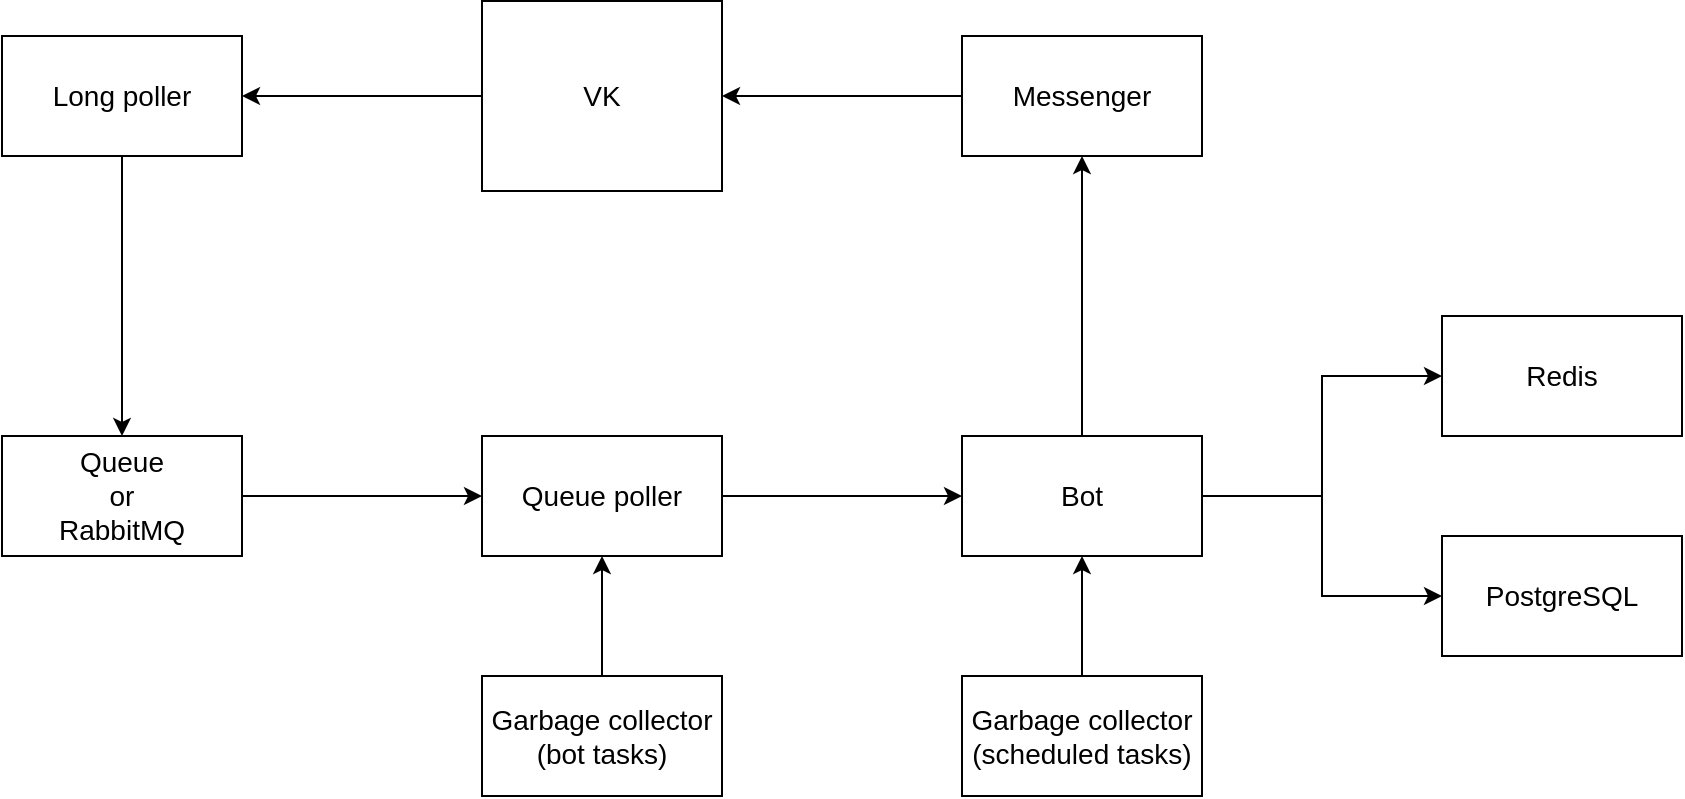 <mxfile version="16.5.1" type="device" pages="2"><diagram name="Structure" id="9f46799a-70d6-7492-0946-bef42562c5a5"><mxGraphModel dx="1278" dy="641" grid="1" gridSize="10" guides="1" tooltips="1" connect="1" arrows="1" fold="1" page="1" pageScale="1" pageWidth="1100" pageHeight="850" background="none" math="0" shadow="0"><root><mxCell id="0"/><mxCell id="1" parent="0"/><mxCell id="m2XCbDaPFaxEyh6959c4-4" style="edgeStyle=orthogonalEdgeStyle;rounded=0;orthogonalLoop=1;jettySize=auto;html=1;entryX=1;entryY=0.5;entryDx=0;entryDy=0;fontSize=14;" edge="1" parent="1" source="CohxPqFLS439aCO5EDW_-1" target="QYRbD1J_m8A1wMahFm_W-2"><mxGeometry relative="1" as="geometry"/></mxCell><mxCell id="CohxPqFLS439aCO5EDW_-1" value="&lt;font style=&quot;font-size: 14px&quot;&gt;VK&lt;/font&gt;" style="rounded=0;whiteSpace=wrap;html=1;" parent="1" vertex="1"><mxGeometry x="280" y="22.5" width="120" height="95" as="geometry"/></mxCell><mxCell id="m2XCbDaPFaxEyh6959c4-2" style="edgeStyle=orthogonalEdgeStyle;rounded=0;orthogonalLoop=1;jettySize=auto;html=1;fontSize=14;" edge="1" parent="1" source="QYRbD1J_m8A1wMahFm_W-2" target="QYRbD1J_m8A1wMahFm_W-3"><mxGeometry relative="1" as="geometry"><Array as="points"><mxPoint x="100" y="300"/></Array></mxGeometry></mxCell><mxCell id="QYRbD1J_m8A1wMahFm_W-2" value="&lt;font style=&quot;font-size: 14px&quot;&gt;Long poller&lt;/font&gt;" style="rounded=0;whiteSpace=wrap;html=1;fontSize=14;" vertex="1" parent="1"><mxGeometry x="40" y="40" width="120" height="60" as="geometry"/></mxCell><mxCell id="m2XCbDaPFaxEyh6959c4-1" style="edgeStyle=orthogonalEdgeStyle;rounded=0;orthogonalLoop=1;jettySize=auto;html=1;entryX=0;entryY=0.5;entryDx=0;entryDy=0;fontSize=14;" edge="1" parent="1" source="QYRbD1J_m8A1wMahFm_W-3" target="QYRbD1J_m8A1wMahFm_W-4"><mxGeometry relative="1" as="geometry"/></mxCell><mxCell id="QYRbD1J_m8A1wMahFm_W-3" value="&lt;font style=&quot;font-size: 14px&quot;&gt;Queue&lt;br&gt;or&lt;br&gt;RabbitMQ&lt;/font&gt;&lt;span style=&quot;font-size: 12px&quot;&gt;&lt;br&gt;&lt;/span&gt;" style="rounded=0;whiteSpace=wrap;html=1;fontSize=14;" vertex="1" parent="1"><mxGeometry x="40" y="240" width="120" height="60" as="geometry"/></mxCell><mxCell id="QYRbD1J_m8A1wMahFm_W-15" style="edgeStyle=orthogonalEdgeStyle;rounded=0;orthogonalLoop=1;jettySize=auto;html=1;fontSize=12;" edge="1" parent="1" source="QYRbD1J_m8A1wMahFm_W-4" target="QYRbD1J_m8A1wMahFm_W-11"><mxGeometry relative="1" as="geometry"/></mxCell><mxCell id="QYRbD1J_m8A1wMahFm_W-4" value="&lt;font style=&quot;font-size: 14px&quot;&gt;Queue poller&lt;/font&gt;" style="rounded=0;whiteSpace=wrap;html=1;fontSize=14;" vertex="1" parent="1"><mxGeometry x="280" y="240" width="120" height="60" as="geometry"/></mxCell><mxCell id="QYRbD1J_m8A1wMahFm_W-25" style="edgeStyle=orthogonalEdgeStyle;rounded=0;orthogonalLoop=1;jettySize=auto;html=1;entryX=0.5;entryY=1;entryDx=0;entryDy=0;fontSize=14;" edge="1" parent="1" source="QYRbD1J_m8A1wMahFm_W-6" target="QYRbD1J_m8A1wMahFm_W-4"><mxGeometry relative="1" as="geometry"/></mxCell><mxCell id="QYRbD1J_m8A1wMahFm_W-6" value="&lt;font style=&quot;font-size: 14px&quot;&gt;Garbage collector&lt;br&gt;(bot tasks)&lt;/font&gt;" style="rounded=0;whiteSpace=wrap;html=1;fontSize=14;" vertex="1" parent="1"><mxGeometry x="280" y="360" width="120" height="60" as="geometry"/></mxCell><mxCell id="QYRbD1J_m8A1wMahFm_W-21" style="edgeStyle=orthogonalEdgeStyle;rounded=0;orthogonalLoop=1;jettySize=auto;html=1;entryX=0;entryY=0.5;entryDx=0;entryDy=0;fontSize=14;" edge="1" parent="1" source="QYRbD1J_m8A1wMahFm_W-11" target="QYRbD1J_m8A1wMahFm_W-20"><mxGeometry relative="1" as="geometry"/></mxCell><mxCell id="QYRbD1J_m8A1wMahFm_W-22" style="edgeStyle=orthogonalEdgeStyle;rounded=0;orthogonalLoop=1;jettySize=auto;html=1;fontSize=14;" edge="1" parent="1" source="QYRbD1J_m8A1wMahFm_W-11" target="QYRbD1J_m8A1wMahFm_W-19"><mxGeometry relative="1" as="geometry"/></mxCell><mxCell id="m2XCbDaPFaxEyh6959c4-3" style="edgeStyle=orthogonalEdgeStyle;rounded=0;orthogonalLoop=1;jettySize=auto;html=1;entryX=0.5;entryY=1;entryDx=0;entryDy=0;fontSize=14;" edge="1" parent="1" source="QYRbD1J_m8A1wMahFm_W-11" target="QYRbD1J_m8A1wMahFm_W-16"><mxGeometry relative="1" as="geometry"/></mxCell><mxCell id="QYRbD1J_m8A1wMahFm_W-11" value="Bot" style="rounded=0;whiteSpace=wrap;html=1;fontSize=14;" vertex="1" parent="1"><mxGeometry x="520" y="240" width="120" height="60" as="geometry"/></mxCell><mxCell id="QYRbD1J_m8A1wMahFm_W-26" style="edgeStyle=orthogonalEdgeStyle;rounded=0;orthogonalLoop=1;jettySize=auto;html=1;entryX=0.5;entryY=1;entryDx=0;entryDy=0;fontSize=14;" edge="1" parent="1" source="QYRbD1J_m8A1wMahFm_W-12" target="QYRbD1J_m8A1wMahFm_W-11"><mxGeometry relative="1" as="geometry"/></mxCell><mxCell id="QYRbD1J_m8A1wMahFm_W-12" value="&lt;font style=&quot;font-size: 14px&quot;&gt;Garbage collector&lt;br&gt;(scheduled tasks)&lt;/font&gt;" style="rounded=0;whiteSpace=wrap;html=1;fontSize=14;" vertex="1" parent="1"><mxGeometry x="520" y="360" width="120" height="60" as="geometry"/></mxCell><mxCell id="QYRbD1J_m8A1wMahFm_W-17" style="edgeStyle=orthogonalEdgeStyle;rounded=0;orthogonalLoop=1;jettySize=auto;html=1;entryX=1;entryY=0.5;entryDx=0;entryDy=0;fontSize=14;" edge="1" parent="1" source="QYRbD1J_m8A1wMahFm_W-16" target="CohxPqFLS439aCO5EDW_-1"><mxGeometry relative="1" as="geometry"/></mxCell><mxCell id="QYRbD1J_m8A1wMahFm_W-16" value="&lt;font style=&quot;font-size: 14px&quot;&gt;Messenger&lt;/font&gt;" style="rounded=0;whiteSpace=wrap;html=1;fontSize=12;" vertex="1" parent="1"><mxGeometry x="520" y="40" width="120" height="60" as="geometry"/></mxCell><mxCell id="QYRbD1J_m8A1wMahFm_W-19" value="&lt;font style=&quot;font-size: 14px&quot;&gt;Redis&lt;/font&gt;" style="rounded=0;whiteSpace=wrap;html=1;fontSize=14;" vertex="1" parent="1"><mxGeometry x="760" y="180" width="120" height="60" as="geometry"/></mxCell><mxCell id="QYRbD1J_m8A1wMahFm_W-20" value="PostgreSQL" style="rounded=0;whiteSpace=wrap;html=1;fontSize=14;" vertex="1" parent="1"><mxGeometry x="760" y="290" width="120" height="60" as="geometry"/></mxCell></root></mxGraphModel></diagram><diagram id="AYlRT53qRen1iX8ax-HP" name="Models"><mxGraphModel dx="1278" dy="641" grid="1" gridSize="10" guides="1" tooltips="1" connect="1" arrows="1" fold="1" page="1" pageScale="1" pageWidth="827" pageHeight="1169" math="0" shadow="0"><root><mxCell id="N9jnAewbBLLMJ5sv196B-0"/><mxCell id="N9jnAewbBLLMJ5sv196B-1" parent="N9jnAewbBLLMJ5sv196B-0"/><mxCell id="N9jnAewbBLLMJ5sv196B-2" value="Themes" style="swimlane;fontStyle=0;childLayout=stackLayout;horizontal=1;startSize=30;horizontalStack=0;resizeParent=1;resizeParentMax=0;resizeLast=0;collapsible=1;marginBottom=0;" parent="N9jnAewbBLLMJ5sv196B-1" vertex="1"><mxGeometry x="80" y="80" width="140" height="120" as="geometry"/></mxCell><mxCell id="N9jnAewbBLLMJ5sv196B-3" value="id" style="text;strokeColor=none;fillColor=none;align=left;verticalAlign=middle;spacingLeft=4;spacingRight=4;overflow=hidden;points=[[0,0.5],[1,0.5]];portConstraint=eastwest;rotatable=0;" parent="N9jnAewbBLLMJ5sv196B-2" vertex="1"><mxGeometry y="30" width="140" height="30" as="geometry"/></mxCell><mxCell id="N9jnAewbBLLMJ5sv196B-4" value="title" style="text;strokeColor=none;fillColor=none;align=left;verticalAlign=middle;spacingLeft=4;spacingRight=4;overflow=hidden;points=[[0,0.5],[1,0.5]];portConstraint=eastwest;rotatable=0;" parent="N9jnAewbBLLMJ5sv196B-2" vertex="1"><mxGeometry y="60" width="140" height="30" as="geometry"/></mxCell><mxCell id="QHnJpaseuD3mmpnVGi5O-4" value="created_at" style="text;strokeColor=none;fillColor=none;align=left;verticalAlign=middle;spacingLeft=4;spacingRight=4;overflow=hidden;points=[[0,0.5],[1,0.5]];portConstraint=eastwest;rotatable=0;" parent="N9jnAewbBLLMJ5sv196B-2" vertex="1"><mxGeometry y="90" width="140" height="30" as="geometry"/></mxCell><mxCell id="QHnJpaseuD3mmpnVGi5O-5" value="Questions" style="swimlane;fontStyle=0;childLayout=stackLayout;horizontal=1;startSize=30;horizontalStack=0;resizeParent=1;resizeParentMax=0;resizeLast=0;collapsible=1;marginBottom=0;" parent="N9jnAewbBLLMJ5sv196B-1" vertex="1"><mxGeometry x="320" y="80" width="140" height="120" as="geometry"/></mxCell><mxCell id="QHnJpaseuD3mmpnVGi5O-6" value="id" style="text;strokeColor=none;fillColor=none;align=left;verticalAlign=middle;spacingLeft=4;spacingRight=4;overflow=hidden;points=[[0,0.5],[1,0.5]];portConstraint=eastwest;rotatable=0;" parent="QHnJpaseuD3mmpnVGi5O-5" vertex="1"><mxGeometry y="30" width="140" height="30" as="geometry"/></mxCell><mxCell id="QHnJpaseuD3mmpnVGi5O-15" value="theme_id" style="text;strokeColor=none;fillColor=none;align=left;verticalAlign=middle;spacingLeft=4;spacingRight=4;overflow=hidden;points=[[0,0.5],[1,0.5]];portConstraint=eastwest;rotatable=0;" parent="QHnJpaseuD3mmpnVGi5O-5" vertex="1"><mxGeometry y="60" width="140" height="30" as="geometry"/></mxCell><mxCell id="QHnJpaseuD3mmpnVGi5O-7" value="title" style="text;strokeColor=none;fillColor=none;align=left;verticalAlign=middle;spacingLeft=4;spacingRight=4;overflow=hidden;points=[[0,0.5],[1,0.5]];portConstraint=eastwest;rotatable=0;" parent="QHnJpaseuD3mmpnVGi5O-5" vertex="1"><mxGeometry y="90" width="140" height="30" as="geometry"/></mxCell><mxCell id="QHnJpaseuD3mmpnVGi5O-10" value="Answers" style="swimlane;fontStyle=0;childLayout=stackLayout;horizontal=1;startSize=30;horizontalStack=0;resizeParent=1;resizeParentMax=0;resizeLast=0;collapsible=1;marginBottom=0;" parent="N9jnAewbBLLMJ5sv196B-1" vertex="1"><mxGeometry x="560" y="80" width="140" height="180" as="geometry"/></mxCell><mxCell id="QHnJpaseuD3mmpnVGi5O-11" value="id" style="text;strokeColor=none;fillColor=none;align=left;verticalAlign=middle;spacingLeft=4;spacingRight=4;overflow=hidden;points=[[0,0.5],[1,0.5]];portConstraint=eastwest;rotatable=0;" parent="QHnJpaseuD3mmpnVGi5O-10" vertex="1"><mxGeometry y="30" width="140" height="30" as="geometry"/></mxCell><mxCell id="QHnJpaseuD3mmpnVGi5O-14" value="question_id" style="text;strokeColor=none;fillColor=none;align=left;verticalAlign=middle;spacingLeft=4;spacingRight=4;overflow=hidden;points=[[0,0.5],[1,0.5]];portConstraint=eastwest;rotatable=0;" parent="QHnJpaseuD3mmpnVGi5O-10" vertex="1"><mxGeometry y="60" width="140" height="30" as="geometry"/></mxCell><mxCell id="QHnJpaseuD3mmpnVGi5O-12" value="title" style="text;strokeColor=none;fillColor=none;align=left;verticalAlign=middle;spacingLeft=4;spacingRight=4;overflow=hidden;points=[[0,0.5],[1,0.5]];portConstraint=eastwest;rotatable=0;" parent="QHnJpaseuD3mmpnVGi5O-10" vertex="1"><mxGeometry y="90" width="140" height="30" as="geometry"/></mxCell><mxCell id="QHnJpaseuD3mmpnVGi5O-13" value="is_correct" style="text;strokeColor=none;fillColor=none;align=left;verticalAlign=middle;spacingLeft=4;spacingRight=4;overflow=hidden;points=[[0,0.5],[1,0.5]];portConstraint=eastwest;rotatable=0;" parent="QHnJpaseuD3mmpnVGi5O-10" vertex="1"><mxGeometry y="120" width="140" height="30" as="geometry"/></mxCell><mxCell id="_1lrFUQI2xQbMRQLkt6F-0" value="description" style="text;strokeColor=none;fillColor=none;align=left;verticalAlign=middle;spacingLeft=4;spacingRight=4;overflow=hidden;points=[[0,0.5],[1,0.5]];portConstraint=eastwest;rotatable=0;" parent="QHnJpaseuD3mmpnVGi5O-10" vertex="1"><mxGeometry y="150" width="140" height="30" as="geometry"/></mxCell><mxCell id="QHnJpaseuD3mmpnVGi5O-16" style="edgeStyle=orthogonalEdgeStyle;rounded=0;orthogonalLoop=1;jettySize=auto;html=1;entryX=1;entryY=0.5;entryDx=0;entryDy=0;" parent="N9jnAewbBLLMJ5sv196B-1" source="QHnJpaseuD3mmpnVGi5O-15" target="N9jnAewbBLLMJ5sv196B-3" edge="1"><mxGeometry relative="1" as="geometry"/></mxCell><mxCell id="QHnJpaseuD3mmpnVGi5O-17" style="edgeStyle=orthogonalEdgeStyle;rounded=0;orthogonalLoop=1;jettySize=auto;html=1;entryX=1;entryY=0.5;entryDx=0;entryDy=0;" parent="N9jnAewbBLLMJ5sv196B-1" source="QHnJpaseuD3mmpnVGi5O-14" target="QHnJpaseuD3mmpnVGi5O-6" edge="1"><mxGeometry relative="1" as="geometry"/></mxCell><mxCell id="QHnJpaseuD3mmpnVGi5O-18" value="Admins" style="swimlane;fontStyle=0;childLayout=stackLayout;horizontal=1;startSize=30;horizontalStack=0;resizeParent=1;resizeParentMax=0;resizeLast=0;collapsible=1;marginBottom=0;" parent="N9jnAewbBLLMJ5sv196B-1" vertex="1"><mxGeometry x="80" y="530" width="140" height="120" as="geometry"/></mxCell><mxCell id="QHnJpaseuD3mmpnVGi5O-19" value="id" style="text;strokeColor=none;fillColor=none;align=left;verticalAlign=middle;spacingLeft=4;spacingRight=4;overflow=hidden;points=[[0,0.5],[1,0.5]];portConstraint=eastwest;rotatable=0;" parent="QHnJpaseuD3mmpnVGi5O-18" vertex="1"><mxGeometry y="30" width="140" height="30" as="geometry"/></mxCell><mxCell id="QHnJpaseuD3mmpnVGi5O-20" value="email" style="text;strokeColor=none;fillColor=none;align=left;verticalAlign=middle;spacingLeft=4;spacingRight=4;overflow=hidden;points=[[0,0.5],[1,0.5]];portConstraint=eastwest;rotatable=0;" parent="QHnJpaseuD3mmpnVGi5O-18" vertex="1"><mxGeometry y="60" width="140" height="30" as="geometry"/></mxCell><mxCell id="QHnJpaseuD3mmpnVGi5O-21" value="password" style="text;strokeColor=none;fillColor=none;align=left;verticalAlign=middle;spacingLeft=4;spacingRight=4;overflow=hidden;points=[[0,0.5],[1,0.5]];portConstraint=eastwest;rotatable=0;" parent="QHnJpaseuD3mmpnVGi5O-18" vertex="1"><mxGeometry y="90" width="140" height="30" as="geometry"/></mxCell><mxCell id="QHnJpaseuD3mmpnVGi5O-22" value="Chats" style="swimlane;fontStyle=0;childLayout=stackLayout;horizontal=1;startSize=30;horizontalStack=0;resizeParent=1;resizeParentMax=0;resizeLast=0;collapsible=1;marginBottom=0;" parent="N9jnAewbBLLMJ5sv196B-1" vertex="1"><mxGeometry x="320" y="320" width="140" height="90" as="geometry"/></mxCell><mxCell id="QHnJpaseuD3mmpnVGi5O-23" value="id" style="text;strokeColor=none;fillColor=none;align=left;verticalAlign=middle;spacingLeft=4;spacingRight=4;overflow=hidden;points=[[0,0.5],[1,0.5]];portConstraint=eastwest;rotatable=0;" parent="QHnJpaseuD3mmpnVGi5O-22" vertex="1"><mxGeometry y="30" width="140" height="30" as="geometry"/></mxCell><mxCell id="QHnJpaseuD3mmpnVGi5O-25" value="joined_at" style="text;strokeColor=none;fillColor=none;align=left;verticalAlign=middle;spacingLeft=4;spacingRight=4;overflow=hidden;points=[[0,0.5],[1,0.5]];portConstraint=eastwest;rotatable=0;" parent="QHnJpaseuD3mmpnVGi5O-22" vertex="1"><mxGeometry y="60" width="140" height="30" as="geometry"/></mxCell><mxCell id="QHnJpaseuD3mmpnVGi5O-26" value="Users" style="swimlane;fontStyle=0;childLayout=stackLayout;horizontal=1;startSize=30;horizontalStack=0;resizeParent=1;resizeParentMax=0;resizeLast=0;collapsible=1;marginBottom=0;" parent="N9jnAewbBLLMJ5sv196B-1" vertex="1"><mxGeometry x="80" y="320" width="140" height="150" as="geometry"/></mxCell><mxCell id="QHnJpaseuD3mmpnVGi5O-28" value="id" style="text;strokeColor=none;fillColor=none;align=left;verticalAlign=middle;spacingLeft=4;spacingRight=4;overflow=hidden;points=[[0,0.5],[1,0.5]];portConstraint=eastwest;rotatable=0;" parent="QHnJpaseuD3mmpnVGi5O-26" vertex="1"><mxGeometry y="30" width="140" height="30" as="geometry"/></mxCell><mxCell id="QHnJpaseuD3mmpnVGi5O-29" value="first_name" style="text;strokeColor=none;fillColor=none;align=left;verticalAlign=middle;spacingLeft=4;spacingRight=4;overflow=hidden;points=[[0,0.5],[1,0.5]];portConstraint=eastwest;rotatable=0;" parent="QHnJpaseuD3mmpnVGi5O-26" vertex="1"><mxGeometry y="60" width="140" height="30" as="geometry"/></mxCell><mxCell id="Cb3_2pBrLqkDffK5QjMw-0" value="last_name" style="text;strokeColor=none;fillColor=none;align=left;verticalAlign=middle;spacingLeft=4;spacingRight=4;overflow=hidden;points=[[0,0.5],[1,0.5]];portConstraint=eastwest;rotatable=0;" parent="QHnJpaseuD3mmpnVGi5O-26" vertex="1"><mxGeometry y="90" width="140" height="30" as="geometry"/></mxCell><mxCell id="QHnJpaseuD3mmpnVGi5O-30" value="joined_at" style="text;strokeColor=none;fillColor=none;align=left;verticalAlign=middle;spacingLeft=4;spacingRight=4;overflow=hidden;points=[[0,0.5],[1,0.5]];portConstraint=eastwest;rotatable=0;" parent="QHnJpaseuD3mmpnVGi5O-26" vertex="1"><mxGeometry y="120" width="140" height="30" as="geometry"/></mxCell><mxCell id="QHnJpaseuD3mmpnVGi5O-31" value="Games" style="swimlane;fontStyle=0;childLayout=stackLayout;horizontal=1;startSize=30;horizontalStack=0;resizeParent=1;resizeParentMax=0;resizeLast=0;collapsible=1;marginBottom=0;" parent="N9jnAewbBLLMJ5sv196B-1" vertex="1"><mxGeometry x="560" y="320" width="140" height="180" as="geometry"/></mxCell><mxCell id="QHnJpaseuD3mmpnVGi5O-32" value="id" style="text;strokeColor=none;fillColor=none;align=left;verticalAlign=middle;spacingLeft=4;spacingRight=4;overflow=hidden;points=[[0,0.5],[1,0.5]];portConstraint=eastwest;rotatable=0;" parent="QHnJpaseuD3mmpnVGi5O-31" vertex="1"><mxGeometry y="30" width="140" height="30" as="geometry"/></mxCell><mxCell id="QHnJpaseuD3mmpnVGi5O-33" value="chat_id" style="text;strokeColor=none;fillColor=none;align=left;verticalAlign=middle;spacingLeft=4;spacingRight=4;overflow=hidden;points=[[0,0.5],[1,0.5]];portConstraint=eastwest;rotatable=0;" parent="QHnJpaseuD3mmpnVGi5O-31" vertex="1"><mxGeometry y="60" width="140" height="30" as="geometry"/></mxCell><mxCell id="QHnJpaseuD3mmpnVGi5O-35" value="is_stopped" style="text;strokeColor=none;fillColor=none;align=left;verticalAlign=middle;spacingLeft=4;spacingRight=4;overflow=hidden;points=[[0,0.5],[1,0.5]];portConstraint=eastwest;rotatable=0;" parent="QHnJpaseuD3mmpnVGi5O-31" vertex="1"><mxGeometry y="90" width="140" height="30" as="geometry"/></mxCell><mxCell id="QHnJpaseuD3mmpnVGi5O-34" value="started_at" style="text;strokeColor=none;fillColor=none;align=left;verticalAlign=middle;spacingLeft=4;spacingRight=4;overflow=hidden;points=[[0,0.5],[1,0.5]];portConstraint=eastwest;rotatable=0;" parent="QHnJpaseuD3mmpnVGi5O-31" vertex="1"><mxGeometry y="120" width="140" height="30" as="geometry"/></mxCell><mxCell id="oPpGljeHvfTwyCcz5N0p-5" value="stopped_at" style="text;strokeColor=none;fillColor=none;align=left;verticalAlign=middle;spacingLeft=4;spacingRight=4;overflow=hidden;points=[[0,0.5],[1,0.5]];portConstraint=eastwest;rotatable=0;" parent="QHnJpaseuD3mmpnVGi5O-31" vertex="1"><mxGeometry y="150" width="140" height="30" as="geometry"/></mxCell><mxCell id="QHnJpaseuD3mmpnVGi5O-36" style="edgeStyle=orthogonalEdgeStyle;rounded=0;orthogonalLoop=1;jettySize=auto;html=1;entryX=1;entryY=0.5;entryDx=0;entryDy=0;" parent="N9jnAewbBLLMJ5sv196B-1" source="QHnJpaseuD3mmpnVGi5O-33" target="QHnJpaseuD3mmpnVGi5O-23" edge="1"><mxGeometry relative="1" as="geometry"/></mxCell><mxCell id="QHnJpaseuD3mmpnVGi5O-39" value="Game user scores" style="swimlane;fontStyle=0;childLayout=stackLayout;horizontal=1;startSize=30;horizontalStack=0;resizeParent=1;resizeParentMax=0;resizeLast=0;collapsible=1;marginBottom=0;" parent="N9jnAewbBLLMJ5sv196B-1" vertex="1"><mxGeometry x="320" y="440" width="140" height="210" as="geometry"/></mxCell><mxCell id="QHnJpaseuD3mmpnVGi5O-40" value="id" style="text;strokeColor=none;fillColor=none;align=left;verticalAlign=middle;spacingLeft=4;spacingRight=4;overflow=hidden;points=[[0,0.5],[1,0.5]];portConstraint=eastwest;rotatable=0;" parent="QHnJpaseuD3mmpnVGi5O-39" vertex="1"><mxGeometry y="30" width="140" height="30" as="geometry"/></mxCell><mxCell id="QHnJpaseuD3mmpnVGi5O-41" value="game_id" style="text;strokeColor=none;fillColor=none;align=left;verticalAlign=middle;spacingLeft=4;spacingRight=4;overflow=hidden;points=[[0,0.5],[1,0.5]];portConstraint=eastwest;rotatable=0;" parent="QHnJpaseuD3mmpnVGi5O-39" vertex="1"><mxGeometry y="60" width="140" height="30" as="geometry"/></mxCell><mxCell id="QHnJpaseuD3mmpnVGi5O-42" value="user_id" style="text;strokeColor=none;fillColor=none;align=left;verticalAlign=middle;spacingLeft=4;spacingRight=4;overflow=hidden;points=[[0,0.5],[1,0.5]];portConstraint=eastwest;rotatable=0;" parent="QHnJpaseuD3mmpnVGi5O-39" vertex="1"><mxGeometry y="90" width="140" height="30" as="geometry"/></mxCell><mxCell id="xdIryhLpKSlKhwouHjQX-0" value="score" style="text;strokeColor=none;fillColor=none;align=left;verticalAlign=middle;spacingLeft=4;spacingRight=4;overflow=hidden;points=[[0,0.5],[1,0.5]];portConstraint=eastwest;rotatable=0;" parent="QHnJpaseuD3mmpnVGi5O-39" vertex="1"><mxGeometry y="120" width="140" height="30" as="geometry"/></mxCell><mxCell id="N61FM1hXClb_9N-_QnZT-5" value="n_correct_answers" style="text;strokeColor=none;fillColor=none;align=left;verticalAlign=middle;spacingLeft=4;spacingRight=4;overflow=hidden;points=[[0,0.5],[1,0.5]];portConstraint=eastwest;rotatable=0;" parent="QHnJpaseuD3mmpnVGi5O-39" vertex="1"><mxGeometry y="150" width="140" height="30" as="geometry"/></mxCell><mxCell id="N61FM1hXClb_9N-_QnZT-6" value="n_wrong_answers" style="text;strokeColor=none;fillColor=none;align=left;verticalAlign=middle;spacingLeft=4;spacingRight=4;overflow=hidden;points=[[0,0.5],[1,0.5]];portConstraint=eastwest;rotatable=0;" parent="QHnJpaseuD3mmpnVGi5O-39" vertex="1"><mxGeometry y="180" width="140" height="30" as="geometry"/></mxCell><mxCell id="QHnJpaseuD3mmpnVGi5O-46" style="edgeStyle=orthogonalEdgeStyle;rounded=0;orthogonalLoop=1;jettySize=auto;html=1;entryX=1;entryY=0.5;entryDx=0;entryDy=0;" parent="N9jnAewbBLLMJ5sv196B-1" source="QHnJpaseuD3mmpnVGi5O-41" target="QHnJpaseuD3mmpnVGi5O-32" edge="1"><mxGeometry relative="1" as="geometry"><Array as="points"><mxPoint x="730" y="520"/><mxPoint x="730" y="365"/></Array></mxGeometry></mxCell><mxCell id="QHnJpaseuD3mmpnVGi5O-47" style="edgeStyle=orthogonalEdgeStyle;rounded=0;orthogonalLoop=1;jettySize=auto;html=1;entryX=1;entryY=0.5;entryDx=0;entryDy=0;" parent="N9jnAewbBLLMJ5sv196B-1" source="QHnJpaseuD3mmpnVGi5O-42" target="QHnJpaseuD3mmpnVGi5O-28" edge="1"><mxGeometry relative="1" as="geometry"><Array as="points"><mxPoint x="280" y="545"/><mxPoint x="280" y="365"/></Array></mxGeometry></mxCell><mxCell id="QHnJpaseuD3mmpnVGi5O-48" value="Game asked questions" style="swimlane;fontStyle=0;childLayout=stackLayout;horizontal=1;startSize=30;horizontalStack=0;resizeParent=1;resizeParentMax=0;resizeLast=0;collapsible=1;marginBottom=0;" parent="N9jnAewbBLLMJ5sv196B-1" vertex="1"><mxGeometry x="800" y="320" width="140" height="210" as="geometry"/></mxCell><mxCell id="QHnJpaseuD3mmpnVGi5O-49" value="id" style="text;strokeColor=none;fillColor=none;align=left;verticalAlign=middle;spacingLeft=4;spacingRight=4;overflow=hidden;points=[[0,0.5],[1,0.5]];portConstraint=eastwest;rotatable=0;" parent="QHnJpaseuD3mmpnVGi5O-48" vertex="1"><mxGeometry y="30" width="140" height="30" as="geometry"/></mxCell><mxCell id="QHnJpaseuD3mmpnVGi5O-50" value="game_id" style="text;strokeColor=none;fillColor=none;align=left;verticalAlign=middle;spacingLeft=4;spacingRight=4;overflow=hidden;points=[[0,0.5],[1,0.5]];portConstraint=eastwest;rotatable=0;" parent="QHnJpaseuD3mmpnVGi5O-48" vertex="1"><mxGeometry y="60" width="140" height="30" as="geometry"/></mxCell><mxCell id="QHnJpaseuD3mmpnVGi5O-51" value="question_id" style="text;strokeColor=none;fillColor=none;align=left;verticalAlign=middle;spacingLeft=4;spacingRight=4;overflow=hidden;points=[[0,0.5],[1,0.5]];portConstraint=eastwest;rotatable=0;" parent="QHnJpaseuD3mmpnVGi5O-48" vertex="1"><mxGeometry y="90" width="140" height="30" as="geometry"/></mxCell><mxCell id="xdIryhLpKSlKhwouHjQX-1" value="is_answered" style="text;strokeColor=none;fillColor=none;align=left;verticalAlign=middle;spacingLeft=4;spacingRight=4;overflow=hidden;points=[[0,0.5],[1,0.5]];portConstraint=eastwest;rotatable=0;" parent="QHnJpaseuD3mmpnVGi5O-48" vertex="1"><mxGeometry y="120" width="140" height="30" as="geometry"/></mxCell><mxCell id="QHnJpaseuD3mmpnVGi5O-53" value="is_done" style="text;strokeColor=none;fillColor=none;align=left;verticalAlign=middle;spacingLeft=4;spacingRight=4;overflow=hidden;points=[[0,0.5],[1,0.5]];portConstraint=eastwest;rotatable=0;" parent="QHnJpaseuD3mmpnVGi5O-48" vertex="1"><mxGeometry y="150" width="140" height="30" as="geometry"/></mxCell><mxCell id="QHnJpaseuD3mmpnVGi5O-52" value="started_at" style="text;strokeColor=none;fillColor=none;align=left;verticalAlign=middle;spacingLeft=4;spacingRight=4;overflow=hidden;points=[[0,0.5],[1,0.5]];portConstraint=eastwest;rotatable=0;" parent="QHnJpaseuD3mmpnVGi5O-48" vertex="1"><mxGeometry y="180" width="140" height="30" as="geometry"/></mxCell><mxCell id="QHnJpaseuD3mmpnVGi5O-54" style="edgeStyle=orthogonalEdgeStyle;rounded=0;orthogonalLoop=1;jettySize=auto;html=1;" parent="N9jnAewbBLLMJ5sv196B-1" source="QHnJpaseuD3mmpnVGi5O-50" edge="1"><mxGeometry relative="1" as="geometry"><mxPoint x="700" y="365" as="targetPoint"/><Array as="points"><mxPoint x="730" y="395"/><mxPoint x="730" y="365"/></Array></mxGeometry></mxCell><mxCell id="QHnJpaseuD3mmpnVGi5O-55" style="edgeStyle=orthogonalEdgeStyle;rounded=0;orthogonalLoop=1;jettySize=auto;html=1;entryX=1;entryY=0.5;entryDx=0;entryDy=0;" parent="N9jnAewbBLLMJ5sv196B-1" source="QHnJpaseuD3mmpnVGi5O-51" target="QHnJpaseuD3mmpnVGi5O-6" edge="1"><mxGeometry relative="1" as="geometry"><mxPoint x="510" y="90" as="targetPoint"/><Array as="points"><mxPoint x="780" y="425"/><mxPoint x="780" y="280"/><mxPoint x="510" y="280"/><mxPoint x="510" y="125"/></Array></mxGeometry></mxCell></root></mxGraphModel></diagram></mxfile>